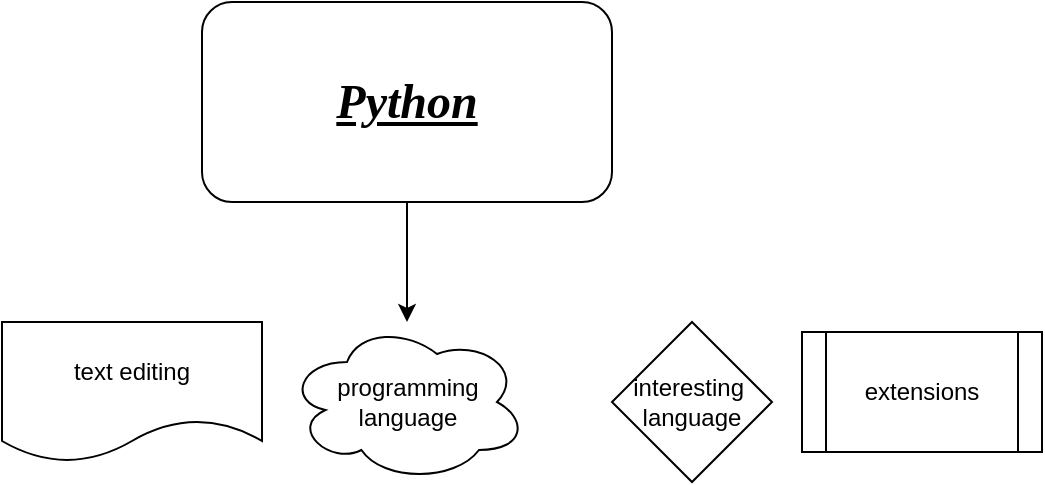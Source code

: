 <mxfile version="24.8.0">
  <diagram name="Page-1" id="b-MHTXfGm2cB8WSVY2eB">
    <mxGraphModel dx="786" dy="465" grid="1" gridSize="10" guides="1" tooltips="1" connect="1" arrows="1" fold="1" page="1" pageScale="1" pageWidth="850" pageHeight="1100" math="0" shadow="0">
      <root>
        <mxCell id="0" />
        <mxCell id="1" parent="0" />
        <mxCell id="l5hXVpVtdUdoGjlruPQU-4" value="" style="edgeStyle=orthogonalEdgeStyle;rounded=0;orthogonalLoop=1;jettySize=auto;html=1;" edge="1" parent="1" source="l5hXVpVtdUdoGjlruPQU-2" target="l5hXVpVtdUdoGjlruPQU-3">
          <mxGeometry relative="1" as="geometry" />
        </mxCell>
        <mxCell id="l5hXVpVtdUdoGjlruPQU-2" value="&lt;font face=&quot;Algerian&quot; style=&quot;font-size: 24px;&quot;&gt;&lt;i&gt;&lt;b&gt;&lt;u&gt;Python&lt;/u&gt;&lt;/b&gt;&lt;/i&gt;&lt;/font&gt;" style="rounded=1;whiteSpace=wrap;html=1;" vertex="1" parent="1">
          <mxGeometry x="280" y="40" width="205" height="100" as="geometry" />
        </mxCell>
        <mxCell id="l5hXVpVtdUdoGjlruPQU-3" value="programming language" style="ellipse;shape=cloud;whiteSpace=wrap;html=1;rounded=1;" vertex="1" parent="1">
          <mxGeometry x="322.5" y="200" width="120" height="80" as="geometry" />
        </mxCell>
        <mxCell id="l5hXVpVtdUdoGjlruPQU-5" value="interesting&amp;nbsp;&lt;div&gt;language&lt;/div&gt;" style="rhombus;whiteSpace=wrap;html=1;" vertex="1" parent="1">
          <mxGeometry x="485" y="200" width="80" height="80" as="geometry" />
        </mxCell>
        <mxCell id="l5hXVpVtdUdoGjlruPQU-7" value="text editing" style="shape=document;whiteSpace=wrap;html=1;boundedLbl=1;" vertex="1" parent="1">
          <mxGeometry x="180" y="200" width="130" height="70" as="geometry" />
        </mxCell>
        <mxCell id="l5hXVpVtdUdoGjlruPQU-8" value="extensions" style="shape=process;whiteSpace=wrap;html=1;backgroundOutline=1;" vertex="1" parent="1">
          <mxGeometry x="580" y="205" width="120" height="60" as="geometry" />
        </mxCell>
      </root>
    </mxGraphModel>
  </diagram>
</mxfile>
